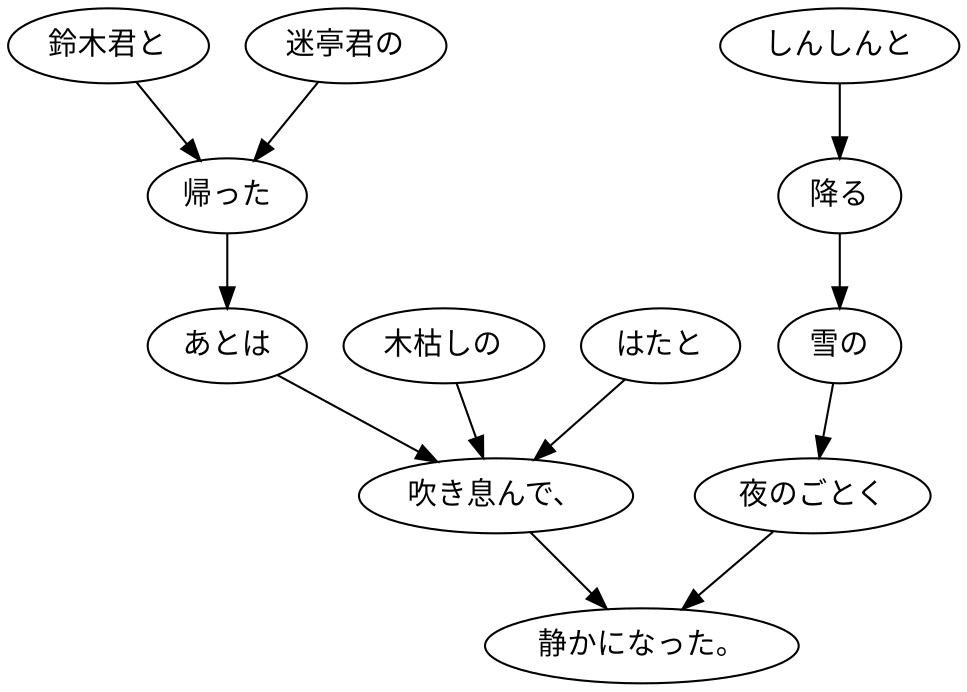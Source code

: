 digraph graph2654 {
	node0 [label="鈴木君と"];
	node1 [label="迷亭君の"];
	node2 [label="帰った"];
	node3 [label="あとは"];
	node4 [label="木枯しの"];
	node5 [label="はたと"];
	node6 [label="吹き息んで、"];
	node7 [label="しんしんと"];
	node8 [label="降る"];
	node9 [label="雪の"];
	node10 [label="夜のごとく"];
	node11 [label="静かになった。"];
	node0 -> node2;
	node1 -> node2;
	node2 -> node3;
	node3 -> node6;
	node4 -> node6;
	node5 -> node6;
	node6 -> node11;
	node7 -> node8;
	node8 -> node9;
	node9 -> node10;
	node10 -> node11;
}
